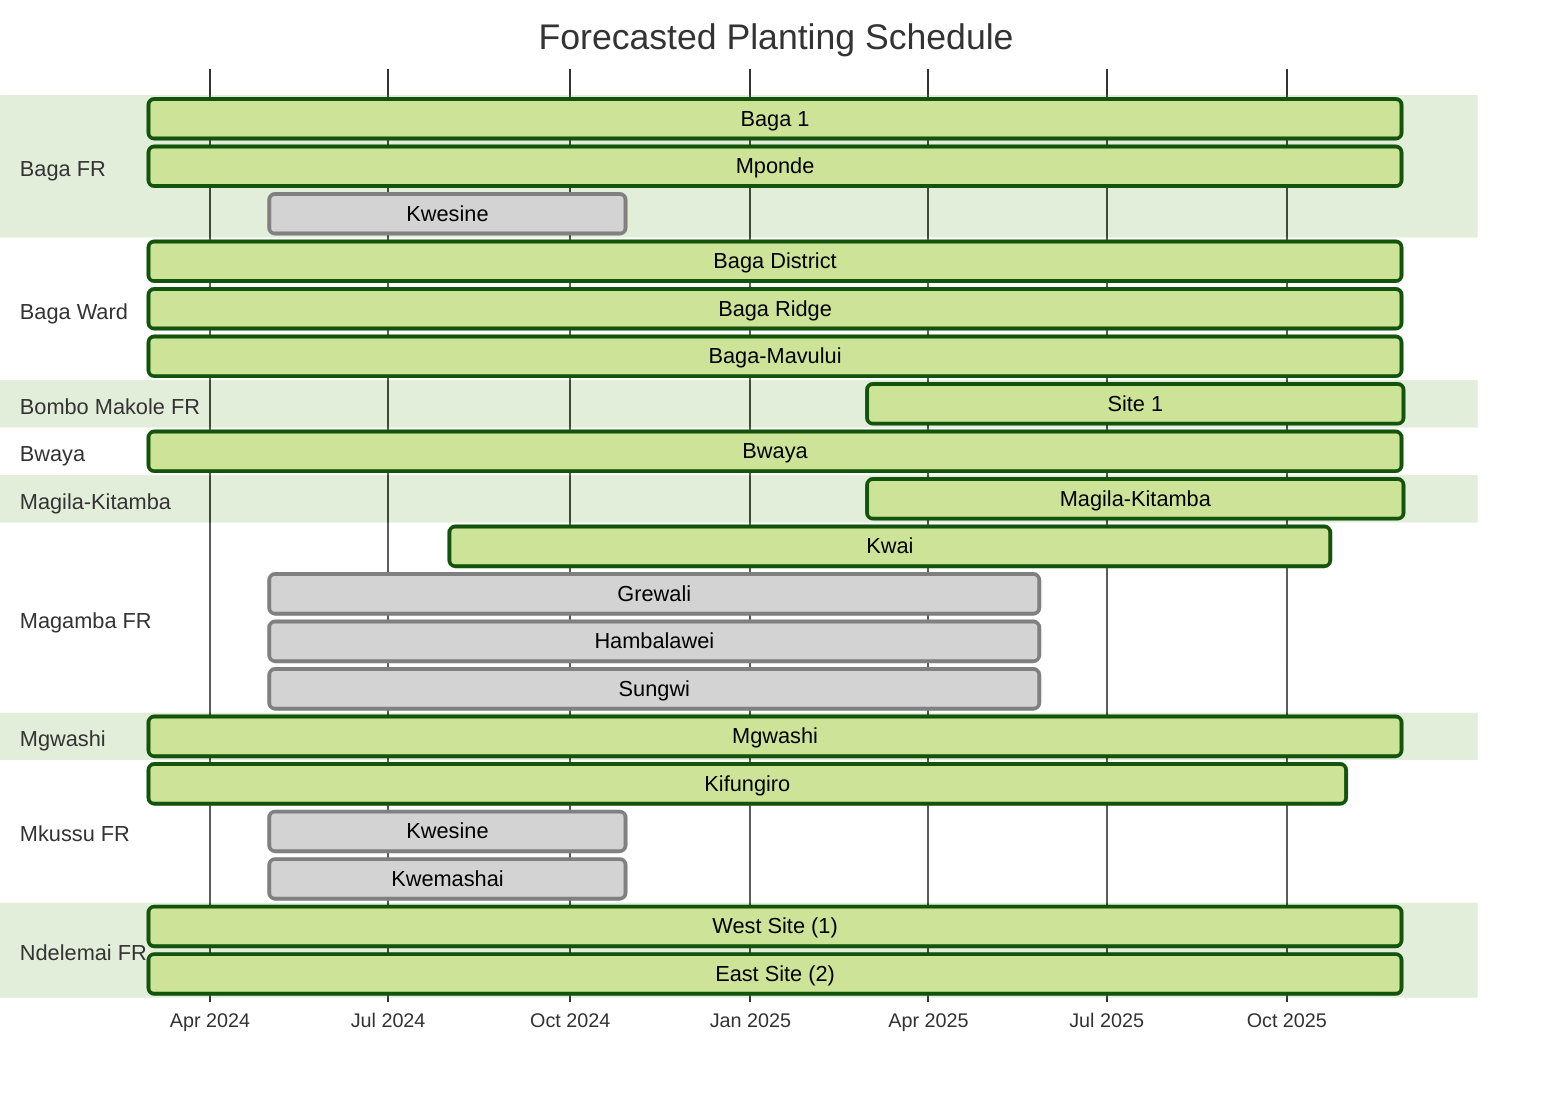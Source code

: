 ---
id: 651a2cbc-a2ef-4af9-ad35-bdb3516e41cb
---
%%{init: {
  "theme": "forest",
  "themeVariables": {
    "gridColor": "transparent"
  },
  "gantt": {
    "todayMarker": false
  }
}}%%

gantt
  title Forecasted Planting Schedule
  dateFormat  YYYY-MM
  axisFormat %b %Y

  section Baga FR
  Baga 1: active, a1, 2024-03, 91w
  Mponde: active, a2, 2024-03, 91w
  Kwesine: done, a3, 2024-05, 26w

  section Baga Ward
  Baga District     :active, a2, 2024-03, 91w
  Baga Ridge      : active,a1, 2024-03, 91w
  Baga-Mavului     :active, a2, 2024-03, 91w
  section Bombo Makole FR
  Site 1 :active, b1, 2025-03, 39w
  section Bwaya 
  Bwaya : active, d1, 2024-03, 91w
  section Magila-Kitamba 
  Magila-Kitamba :active, c1, 2025-03, 39w
  section Magamba FR
  Kwai             :active, c3, 2024-08, 64w
  Grewali         :done, c1, 2024-05, 56w
  Hambalawei      :done,c2, 2024-05, 56w
  Sungwi          :done, c3, 2024-05, 56w
  section Mgwashi 
  Mgwashi : active, e1, 2024-03, 91w
  section Mkussu FR
  Kifungiro : active, f1, 2024-03, 87w
  Kwesine :  done, f2, 2024-05, 26w
  Kwemashai: done, f2, 2024-05, 26w
  section Ndelemai FR
  West Site (1) : active, g1, 2024-03, 91w
  East Site (2) : active, g2, 2024-03, 91w